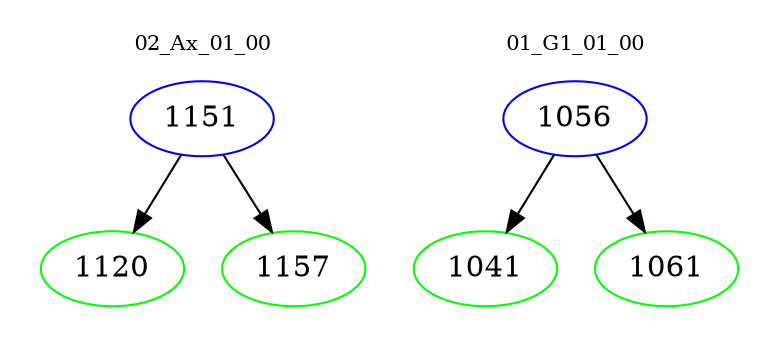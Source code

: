 digraph{
subgraph cluster_0 {
color = white
label = "02_Ax_01_00";
fontsize=10;
T0_1151 [label="1151", color="blue"]
T0_1151 -> T0_1120 [color="black"]
T0_1120 [label="1120", color="green"]
T0_1151 -> T0_1157 [color="black"]
T0_1157 [label="1157", color="green"]
}
subgraph cluster_1 {
color = white
label = "01_G1_01_00";
fontsize=10;
T1_1056 [label="1056", color="blue"]
T1_1056 -> T1_1041 [color="black"]
T1_1041 [label="1041", color="green"]
T1_1056 -> T1_1061 [color="black"]
T1_1061 [label="1061", color="green"]
}
}
